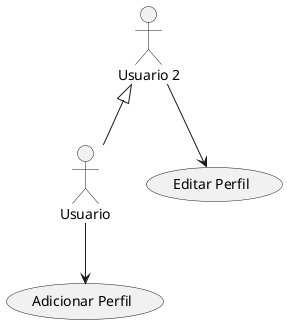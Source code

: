 @startuml
actor Usuario as us
actor "Usuario 2" as us2

usecase "Adicionar Perfil" as ai
usecase "Editar Perfil" as ae

us --> ai
us2 --> ae 

us2 <|-- us

@enduml